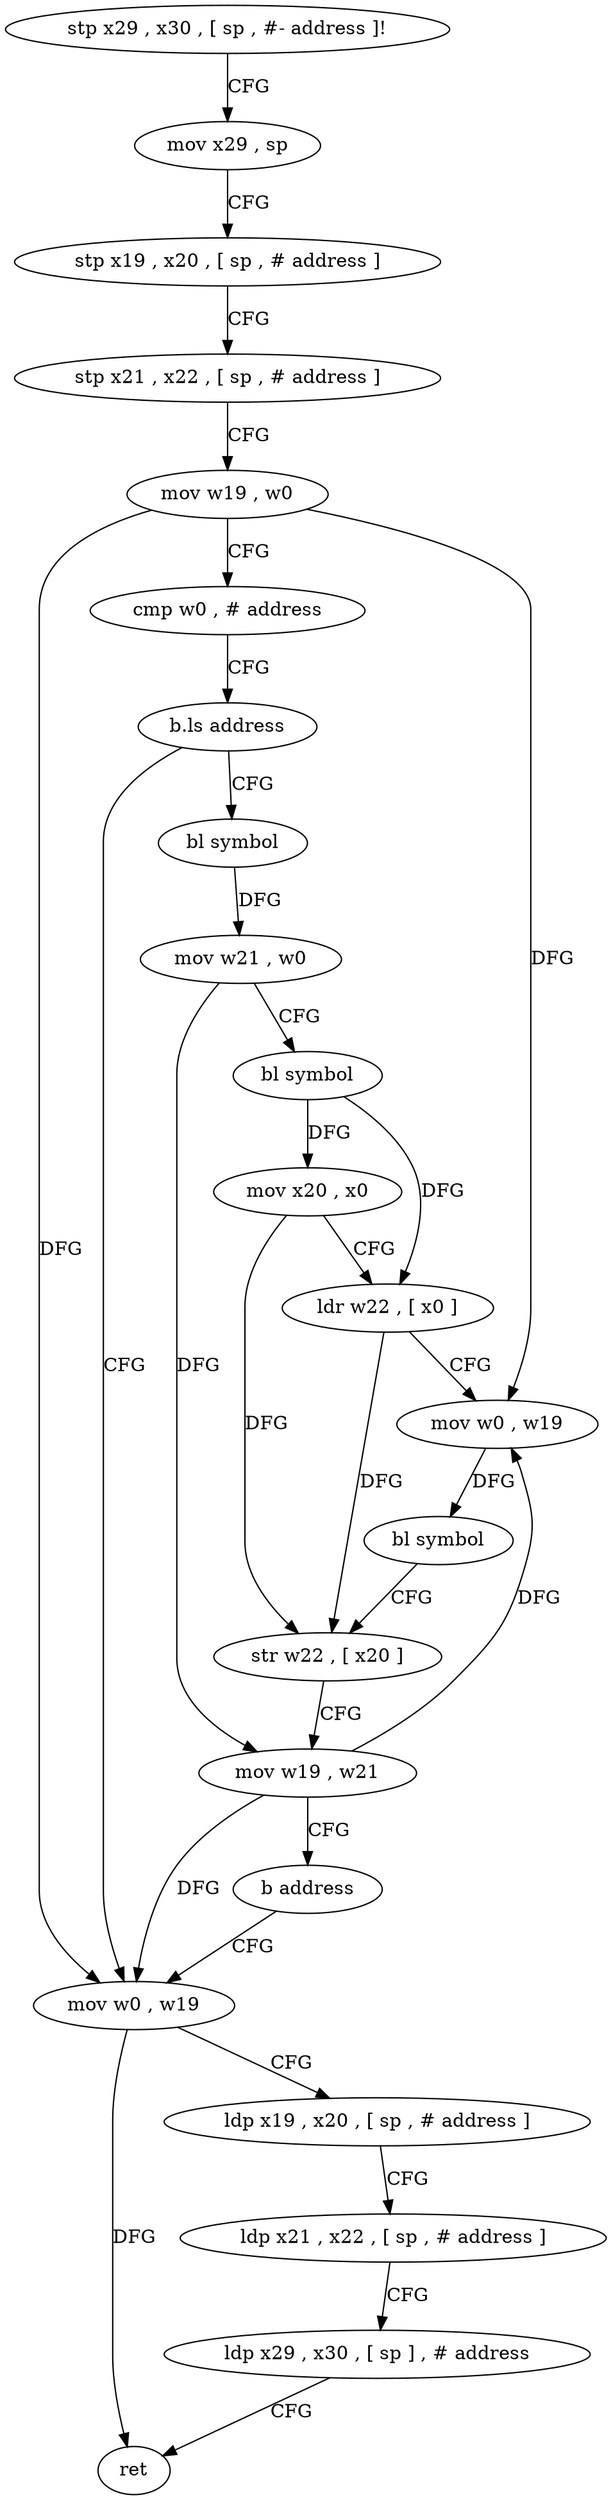 digraph "func" {
"4372832" [label = "stp x29 , x30 , [ sp , #- address ]!" ]
"4372836" [label = "mov x29 , sp" ]
"4372840" [label = "stp x19 , x20 , [ sp , # address ]" ]
"4372844" [label = "stp x21 , x22 , [ sp , # address ]" ]
"4372848" [label = "mov w19 , w0" ]
"4372852" [label = "cmp w0 , # address" ]
"4372856" [label = "b.ls address" ]
"4372880" [label = "bl symbol" ]
"4372860" [label = "mov w0 , w19" ]
"4372884" [label = "mov w21 , w0" ]
"4372888" [label = "bl symbol" ]
"4372892" [label = "mov x20 , x0" ]
"4372896" [label = "ldr w22 , [ x0 ]" ]
"4372900" [label = "mov w0 , w19" ]
"4372904" [label = "bl symbol" ]
"4372908" [label = "str w22 , [ x20 ]" ]
"4372912" [label = "mov w19 , w21" ]
"4372916" [label = "b address" ]
"4372864" [label = "ldp x19 , x20 , [ sp , # address ]" ]
"4372868" [label = "ldp x21 , x22 , [ sp , # address ]" ]
"4372872" [label = "ldp x29 , x30 , [ sp ] , # address" ]
"4372876" [label = "ret" ]
"4372832" -> "4372836" [ label = "CFG" ]
"4372836" -> "4372840" [ label = "CFG" ]
"4372840" -> "4372844" [ label = "CFG" ]
"4372844" -> "4372848" [ label = "CFG" ]
"4372848" -> "4372852" [ label = "CFG" ]
"4372848" -> "4372900" [ label = "DFG" ]
"4372848" -> "4372860" [ label = "DFG" ]
"4372852" -> "4372856" [ label = "CFG" ]
"4372856" -> "4372880" [ label = "CFG" ]
"4372856" -> "4372860" [ label = "CFG" ]
"4372880" -> "4372884" [ label = "DFG" ]
"4372860" -> "4372864" [ label = "CFG" ]
"4372860" -> "4372876" [ label = "DFG" ]
"4372884" -> "4372888" [ label = "CFG" ]
"4372884" -> "4372912" [ label = "DFG" ]
"4372888" -> "4372892" [ label = "DFG" ]
"4372888" -> "4372896" [ label = "DFG" ]
"4372892" -> "4372896" [ label = "CFG" ]
"4372892" -> "4372908" [ label = "DFG" ]
"4372896" -> "4372900" [ label = "CFG" ]
"4372896" -> "4372908" [ label = "DFG" ]
"4372900" -> "4372904" [ label = "DFG" ]
"4372904" -> "4372908" [ label = "CFG" ]
"4372908" -> "4372912" [ label = "CFG" ]
"4372912" -> "4372916" [ label = "CFG" ]
"4372912" -> "4372900" [ label = "DFG" ]
"4372912" -> "4372860" [ label = "DFG" ]
"4372916" -> "4372860" [ label = "CFG" ]
"4372864" -> "4372868" [ label = "CFG" ]
"4372868" -> "4372872" [ label = "CFG" ]
"4372872" -> "4372876" [ label = "CFG" ]
}

